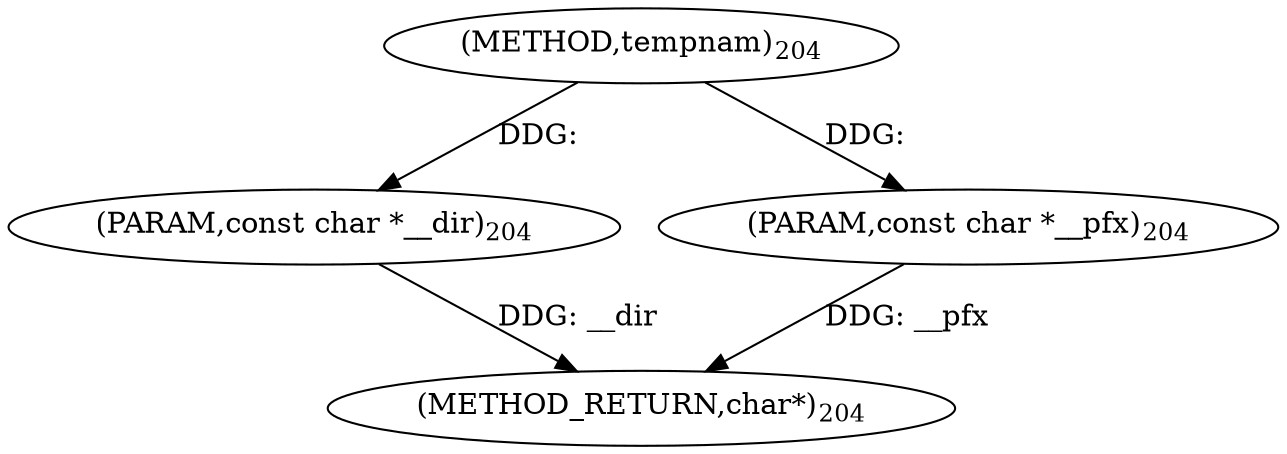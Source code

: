 digraph "tempnam" {  
"30129" [label = <(METHOD,tempnam)<SUB>204</SUB>> ]
"30132" [label = <(METHOD_RETURN,char*)<SUB>204</SUB>> ]
"30130" [label = <(PARAM,const char *__dir)<SUB>204</SUB>> ]
"30131" [label = <(PARAM,const char *__pfx)<SUB>204</SUB>> ]
  "30130" -> "30132"  [ label = "DDG: __dir"] 
  "30131" -> "30132"  [ label = "DDG: __pfx"] 
  "30129" -> "30130"  [ label = "DDG: "] 
  "30129" -> "30131"  [ label = "DDG: "] 
}
